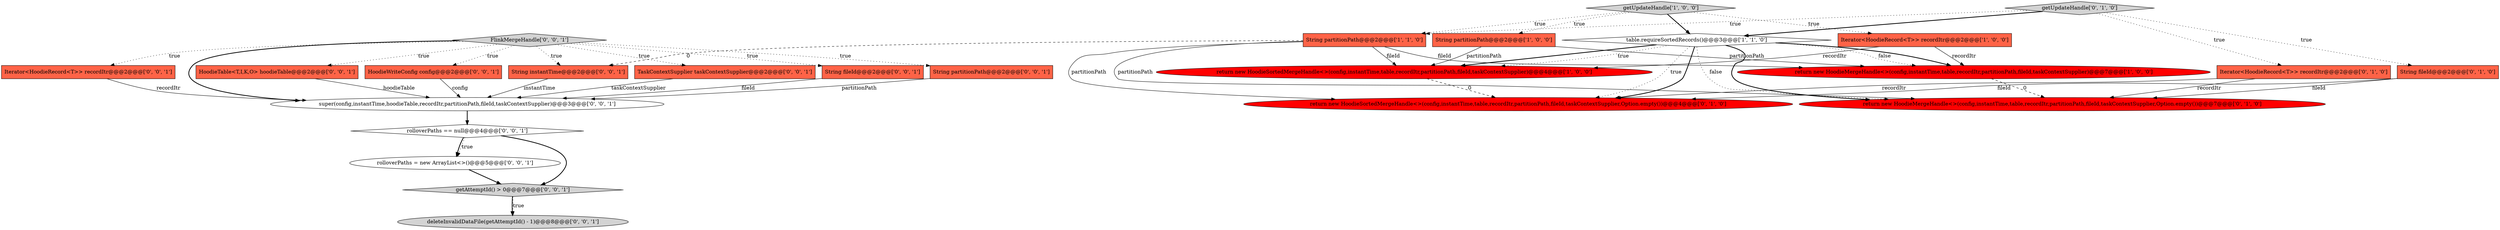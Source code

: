 digraph {
24 [style = filled, label = "getAttemptId() > 0@@@7@@@['0', '0', '1']", fillcolor = lightgray, shape = diamond image = "AAA0AAABBB3BBB"];
18 [style = filled, label = "rolloverPaths = new ArrayList<>()@@@5@@@['0', '0', '1']", fillcolor = white, shape = ellipse image = "AAA0AAABBB3BBB"];
12 [style = filled, label = "super(config,instantTime,hoodieTable,recordItr,partitionPath,fileId,taskContextSupplier)@@@3@@@['0', '0', '1']", fillcolor = white, shape = ellipse image = "AAA0AAABBB3BBB"];
6 [style = filled, label = "return new HoodieSortedMergeHandle<>(config,instantTime,table,recordItr,partitionPath,fileId,taskContextSupplier)@@@4@@@['1', '0', '0']", fillcolor = red, shape = ellipse image = "AAA1AAABBB1BBB"];
13 [style = filled, label = "TaskContextSupplier taskContextSupplier@@@2@@@['0', '0', '1']", fillcolor = tomato, shape = box image = "AAA0AAABBB3BBB"];
7 [style = filled, label = "return new HoodieSortedMergeHandle<>(config,instantTime,table,recordItr,partitionPath,fileId,taskContextSupplier,Option.empty())@@@4@@@['0', '1', '0']", fillcolor = red, shape = ellipse image = "AAA1AAABBB2BBB"];
17 [style = filled, label = "FlinkMergeHandle['0', '0', '1']", fillcolor = lightgray, shape = diamond image = "AAA0AAABBB3BBB"];
5 [style = filled, label = "getUpdateHandle['1', '0', '0']", fillcolor = lightgray, shape = diamond image = "AAA0AAABBB1BBB"];
16 [style = filled, label = "HoodieTable<T,I,K,O> hoodieTable@@@2@@@['0', '0', '1']", fillcolor = tomato, shape = box image = "AAA0AAABBB3BBB"];
23 [style = filled, label = "rolloverPaths == null@@@4@@@['0', '0', '1']", fillcolor = white, shape = diamond image = "AAA0AAABBB3BBB"];
2 [style = filled, label = "String partitionPath@@@2@@@['1', '1', '0']", fillcolor = tomato, shape = box image = "AAA0AAABBB1BBB"];
9 [style = filled, label = "getUpdateHandle['0', '1', '0']", fillcolor = lightgray, shape = diamond image = "AAA0AAABBB2BBB"];
19 [style = filled, label = "HoodieWriteConfig config@@@2@@@['0', '0', '1']", fillcolor = tomato, shape = box image = "AAA0AAABBB3BBB"];
4 [style = filled, label = "table.requireSortedRecords()@@@3@@@['1', '1', '0']", fillcolor = white, shape = diamond image = "AAA0AAABBB1BBB"];
3 [style = filled, label = "return new HoodieMergeHandle<>(config,instantTime,table,recordItr,partitionPath,fileId,taskContextSupplier)@@@7@@@['1', '0', '0']", fillcolor = red, shape = ellipse image = "AAA1AAABBB1BBB"];
0 [style = filled, label = "Iterator<HoodieRecord<T>> recordItr@@@2@@@['1', '0', '0']", fillcolor = tomato, shape = box image = "AAA0AAABBB1BBB"];
21 [style = filled, label = "String instantTime@@@2@@@['0', '0', '1']", fillcolor = tomato, shape = box image = "AAA0AAABBB3BBB"];
1 [style = filled, label = "String partitionPath@@@2@@@['1', '0', '0']", fillcolor = tomato, shape = box image = "AAA0AAABBB1BBB"];
10 [style = filled, label = "String fileId@@@2@@@['0', '1', '0']", fillcolor = tomato, shape = box image = "AAA0AAABBB2BBB"];
20 [style = filled, label = "String fileId@@@2@@@['0', '0', '1']", fillcolor = tomato, shape = box image = "AAA0AAABBB3BBB"];
11 [style = filled, label = "return new HoodieMergeHandle<>(config,instantTime,table,recordItr,partitionPath,fileId,taskContextSupplier,Option.empty())@@@7@@@['0', '1', '0']", fillcolor = red, shape = ellipse image = "AAA1AAABBB2BBB"];
8 [style = filled, label = "Iterator<HoodieRecord<T>> recordItr@@@2@@@['0', '1', '0']", fillcolor = tomato, shape = box image = "AAA0AAABBB2BBB"];
15 [style = filled, label = "String partitionPath@@@2@@@['0', '0', '1']", fillcolor = tomato, shape = box image = "AAA0AAABBB3BBB"];
22 [style = filled, label = "deleteInvalidDataFile(getAttemptId() - 1)@@@8@@@['0', '0', '1']", fillcolor = lightgray, shape = ellipse image = "AAA0AAABBB3BBB"];
14 [style = filled, label = "Iterator<HoodieRecord<T>> recordItr@@@2@@@['0', '0', '1']", fillcolor = tomato, shape = box image = "AAA0AAABBB3BBB"];
4->6 [style = dotted, label="true"];
10->11 [style = solid, label="fileId"];
19->12 [style = solid, label="config"];
17->20 [style = dotted, label="true"];
4->3 [style = bold, label=""];
14->12 [style = solid, label="recordItr"];
18->24 [style = bold, label=""];
15->12 [style = solid, label="partitionPath"];
4->6 [style = bold, label=""];
6->7 [style = dashed, label="0"];
9->4 [style = bold, label=""];
5->1 [style = dotted, label="true"];
2->3 [style = solid, label="fileId"];
17->14 [style = dotted, label="true"];
4->3 [style = dotted, label="false"];
4->7 [style = dotted, label="true"];
8->7 [style = solid, label="recordItr"];
5->0 [style = dotted, label="true"];
10->7 [style = solid, label="fileId"];
2->11 [style = solid, label="partitionPath"];
20->12 [style = solid, label="fileId"];
24->22 [style = bold, label=""];
1->3 [style = solid, label="partitionPath"];
4->11 [style = dotted, label="false"];
4->7 [style = bold, label=""];
0->6 [style = solid, label="recordItr"];
9->8 [style = dotted, label="true"];
17->16 [style = dotted, label="true"];
23->24 [style = bold, label=""];
17->12 [style = bold, label=""];
17->15 [style = dotted, label="true"];
23->18 [style = dotted, label="true"];
16->12 [style = solid, label="hoodieTable"];
2->21 [style = dashed, label="0"];
2->7 [style = solid, label="partitionPath"];
24->22 [style = dotted, label="true"];
0->3 [style = solid, label="recordItr"];
9->2 [style = dotted, label="true"];
5->4 [style = bold, label=""];
17->19 [style = dotted, label="true"];
12->23 [style = bold, label=""];
21->12 [style = solid, label="instantTime"];
5->2 [style = dotted, label="true"];
4->11 [style = bold, label=""];
17->21 [style = dotted, label="true"];
9->10 [style = dotted, label="true"];
17->13 [style = dotted, label="true"];
13->12 [style = solid, label="taskContextSupplier"];
23->18 [style = bold, label=""];
2->6 [style = solid, label="fileId"];
3->11 [style = dashed, label="0"];
1->6 [style = solid, label="partitionPath"];
8->11 [style = solid, label="recordItr"];
}
